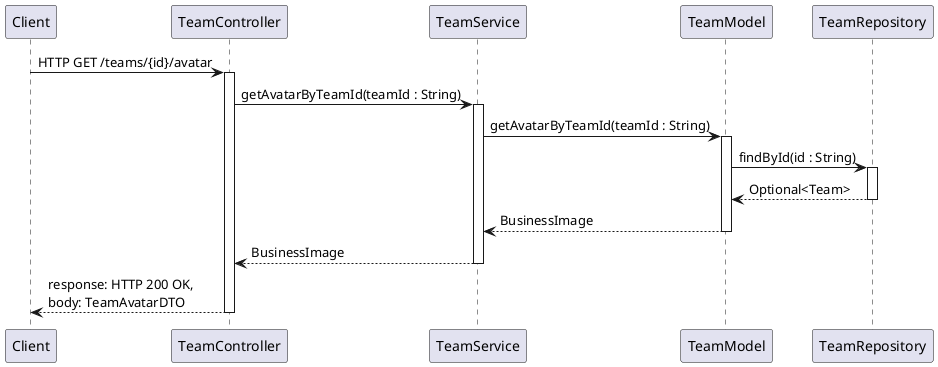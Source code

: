@startuml
'https://plantuml.com/sequence-diagram


Client -> TeamController: HTTP GET /teams/{id}/avatar
activate TeamController
TeamController -> TeamService: getAvatarByTeamId(teamId : String)
activate TeamService
TeamService -> TeamModel: getAvatarByTeamId(teamId : String)
activate TeamModel
TeamModel -> TeamRepository: findById(id : String)
activate TeamRepository

TeamModel <-- TeamRepository: Optional<Team>
deactivate TeamRepository
TeamService <-- TeamModel: BusinessImage
deactivate TeamModel
TeamController <-- TeamService: BusinessImage
deactivate TeamService
Client <-- TeamController: response: HTTP 200 OK,\nbody: TeamAvatarDTO
deactivate TeamController

@enduml